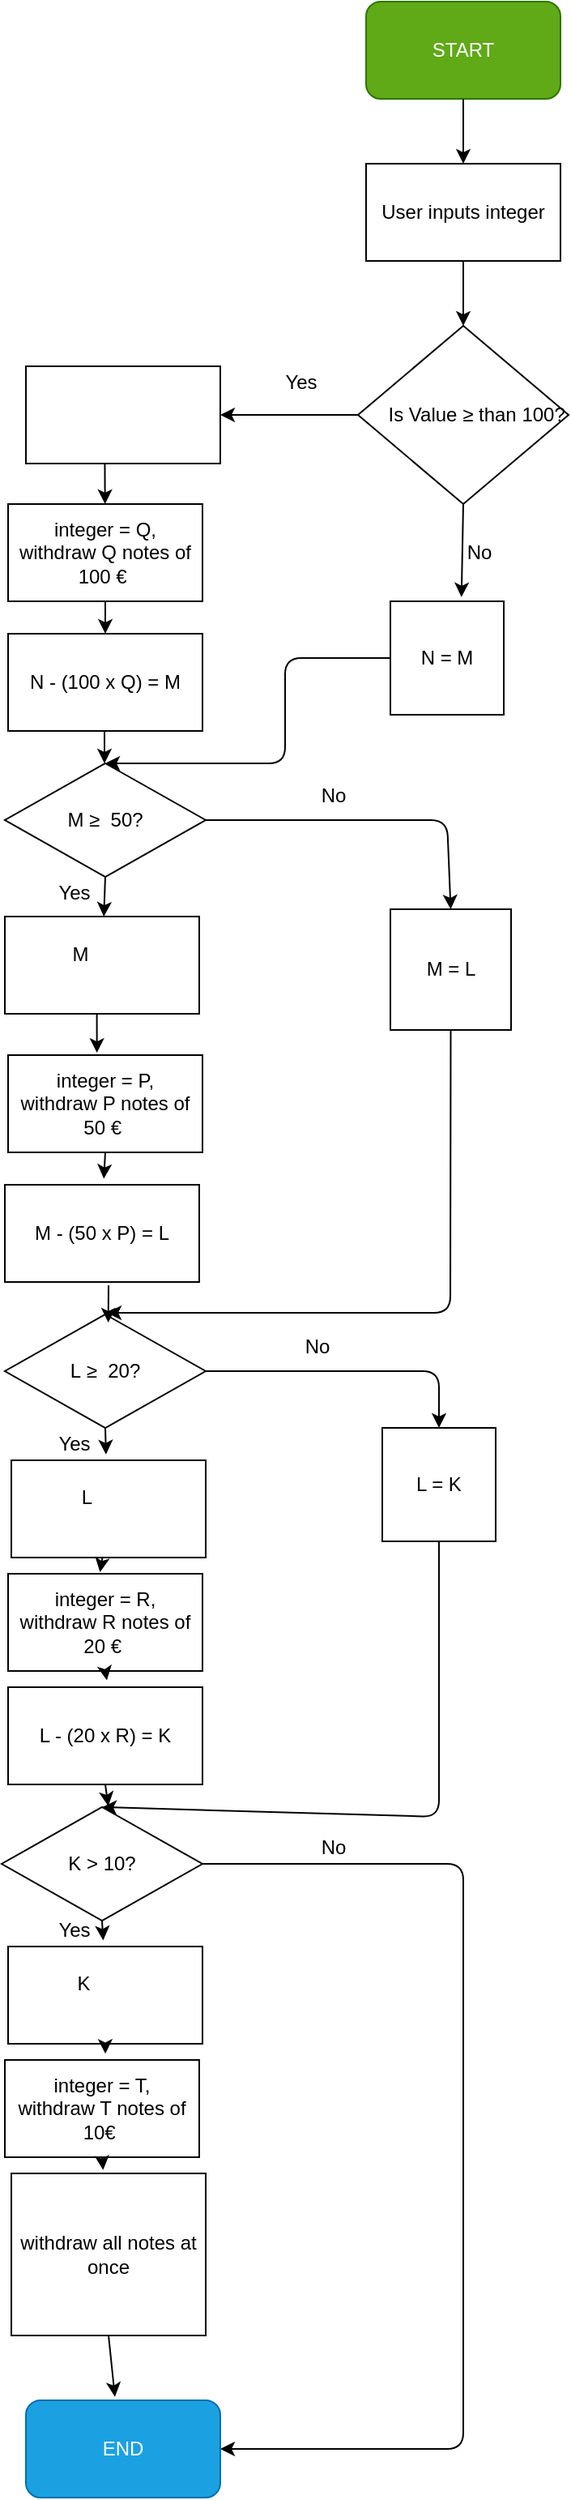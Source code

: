 <mxfile>
    <diagram id="UqjzjKch3L4LzaeZdQYj" name="Page-1">
        <mxGraphModel dx="2346" dy="1620" grid="1" gridSize="10" guides="1" tooltips="1" connect="1" arrows="1" fold="1" page="1" pageScale="2" pageWidth="827" pageHeight="1169" math="0" shadow="0">
            <root>
                <mxCell id="0"/>
                <mxCell id="1" parent="0"/>
                <mxCell id="2" value="START" style="rounded=1;whiteSpace=wrap;html=1;fillColor=#60a917;strokeColor=#2D7600;fontColor=#ffffff;" parent="1" vertex="1">
                    <mxGeometry x="1355" y="290" width="120" height="60" as="geometry"/>
                </mxCell>
                <mxCell id="3" value="" style="endArrow=classic;html=1;exitX=0.5;exitY=1;exitDx=0;exitDy=0;" parent="1" source="2" edge="1">
                    <mxGeometry width="50" height="50" relative="1" as="geometry">
                        <mxPoint x="1385" y="510" as="sourcePoint"/>
                        <mxPoint x="1415" y="390" as="targetPoint"/>
                    </mxGeometry>
                </mxCell>
                <mxCell id="4" value="User inputs integer" style="rounded=0;whiteSpace=wrap;html=1;" parent="1" vertex="1">
                    <mxGeometry x="1355" y="390" width="120" height="60" as="geometry"/>
                </mxCell>
                <mxCell id="6" value="" style="endArrow=classic;html=1;exitX=0.5;exitY=1;exitDx=0;exitDy=0;" parent="1" source="4" edge="1">
                    <mxGeometry width="50" height="50" relative="1" as="geometry">
                        <mxPoint x="1385" y="510" as="sourcePoint"/>
                        <mxPoint x="1415" y="490" as="targetPoint"/>
                    </mxGeometry>
                </mxCell>
                <mxCell id="7" value="&lt;div&gt;&lt;span&gt;&amp;nbsp; &amp;nbsp; &amp;nbsp;Is Value&amp;nbsp;&lt;/span&gt;&lt;span&gt;≥&amp;nbsp;&lt;/span&gt;&lt;span&gt;than 100?&lt;/span&gt;&lt;/div&gt;" style="rhombus;whiteSpace=wrap;html=1;align=center;" parent="1" vertex="1">
                    <mxGeometry x="1350" y="490" width="130" height="110" as="geometry"/>
                </mxCell>
                <mxCell id="10" value="" style="endArrow=classic;html=1;exitX=0;exitY=0.5;exitDx=0;exitDy=0;" parent="1" source="7" target="11" edge="1">
                    <mxGeometry width="50" height="50" relative="1" as="geometry">
                        <mxPoint x="1465" y="650" as="sourcePoint"/>
                        <mxPoint x="1295" y="545" as="targetPoint"/>
                    </mxGeometry>
                </mxCell>
                <mxCell id="11" value="&lt;font color=&quot;#ffffff&quot;&gt;N&amp;nbsp;&lt;span style=&quot;margin: 0px ; padding: 0px ; border: 0px ; outline: 0px ; vertical-align: baseline ; background: transparent ; font-family: &amp;#34;wfont_093ca4_2037fd65942642b0baf9d5422fcdb363&amp;#34; , &amp;#34;wf_2037fd65942642b0baf9d5422&amp;#34; , &amp;#34;orig_nunito_sans_regular&amp;#34; ; font-size: 18px&quot;&gt;÷ &lt;/span&gt;&lt;span style=&quot;margin: 0px ; padding: 0px ; border: 0px ; outline: 0px ; vertical-align: baseline ; background: transparent&quot;&gt;&lt;font style=&quot;font-size: 12px&quot;&gt;100&lt;/font&gt;&lt;/span&gt;&lt;/font&gt;" style="rounded=0;whiteSpace=wrap;html=1;" parent="1" vertex="1">
                    <mxGeometry x="1145" y="515" width="120" height="60" as="geometry"/>
                </mxCell>
                <mxCell id="12" value="" style="endArrow=classic;html=1;exitX=0.406;exitY=0.994;exitDx=0;exitDy=0;exitPerimeter=0;" parent="1" source="11" target="13" edge="1">
                    <mxGeometry width="50" height="50" relative="1" as="geometry">
                        <mxPoint x="1325" y="740" as="sourcePoint"/>
                        <mxPoint x="1194" y="630" as="targetPoint"/>
                    </mxGeometry>
                </mxCell>
                <mxCell id="13" value="integer = Q,&lt;br&gt;withdraw Q notes of 100 €&amp;nbsp;" style="rounded=0;whiteSpace=wrap;html=1;" parent="1" vertex="1">
                    <mxGeometry x="1134" y="600" width="120" height="60" as="geometry"/>
                </mxCell>
                <mxCell id="14" value="" style="endArrow=classic;html=1;exitX=0.5;exitY=1;exitDx=0;exitDy=0;" parent="1" source="13" edge="1">
                    <mxGeometry width="50" height="50" relative="1" as="geometry">
                        <mxPoint x="1325" y="740" as="sourcePoint"/>
                        <mxPoint x="1194" y="680" as="targetPoint"/>
                    </mxGeometry>
                </mxCell>
                <mxCell id="16" value="" style="endArrow=classic;html=1;exitX=0.5;exitY=1;exitDx=0;exitDy=0;" parent="1" edge="1">
                    <mxGeometry width="50" height="50" relative="1" as="geometry">
                        <mxPoint x="1193.5" y="740" as="sourcePoint"/>
                        <mxPoint x="1193.5" y="760" as="targetPoint"/>
                    </mxGeometry>
                </mxCell>
                <mxCell id="19" value="M&amp;nbsp;≥&amp;nbsp; 50?" style="rhombus;whiteSpace=wrap;html=1;" parent="1" vertex="1">
                    <mxGeometry x="1132" y="760" width="124" height="70" as="geometry"/>
                </mxCell>
                <mxCell id="21" value="N - (100 x Q) = M" style="rounded=0;whiteSpace=wrap;html=1;" parent="1" vertex="1">
                    <mxGeometry x="1134" y="680" width="120" height="60" as="geometry"/>
                </mxCell>
                <mxCell id="22" value="" style="endArrow=classic;html=1;exitX=0.5;exitY=1;exitDx=0;exitDy=0;" parent="1" source="19" target="23" edge="1">
                    <mxGeometry width="50" height="50" relative="1" as="geometry">
                        <mxPoint x="1315" y="830" as="sourcePoint"/>
                        <mxPoint x="1194" y="850" as="targetPoint"/>
                    </mxGeometry>
                </mxCell>
                <mxCell id="219" style="edgeStyle=orthogonalEdgeStyle;rounded=0;orthogonalLoop=1;jettySize=auto;html=1;exitX=0.5;exitY=1;exitDx=0;exitDy=0;entryX=0.457;entryY=-0.024;entryDx=0;entryDy=0;entryPerimeter=0;" parent="1" source="23" target="24" edge="1">
                    <mxGeometry relative="1" as="geometry"/>
                </mxCell>
                <mxCell id="23" value="&lt;font style=&quot;font-size: 12px&quot;&gt;M&amp;nbsp;&lt;span style=&quot;color: rgb(255 , 255 , 255)&quot;&gt;÷ 50&lt;/span&gt;&lt;/font&gt;&lt;br&gt;&amp;nbsp;" style="rounded=0;whiteSpace=wrap;html=1;" parent="1" vertex="1">
                    <mxGeometry x="1132" y="854.5" width="120" height="60" as="geometry"/>
                </mxCell>
                <mxCell id="24" value="integer = P,&lt;br&gt;withdraw P notes of 50 €&amp;nbsp;" style="rounded=0;whiteSpace=wrap;html=1;" parent="1" vertex="1">
                    <mxGeometry x="1134" y="940" width="120" height="60" as="geometry"/>
                </mxCell>
                <mxCell id="25" value="M - (50 x P) = L" style="rounded=0;whiteSpace=wrap;html=1;" parent="1" vertex="1">
                    <mxGeometry x="1132" y="1020" width="120" height="60" as="geometry"/>
                </mxCell>
                <mxCell id="26" value="L&amp;nbsp;≥&amp;nbsp; 20?" style="rhombus;whiteSpace=wrap;html=1;" parent="1" vertex="1">
                    <mxGeometry x="1132" y="1100" width="124" height="70" as="geometry"/>
                </mxCell>
                <mxCell id="27" value="&lt;font style=&quot;font-size: 12px&quot;&gt;L&amp;nbsp;&lt;span style=&quot;color: rgb(255 , 255 , 255)&quot;&gt;÷ 20&lt;/span&gt;&lt;br&gt;&amp;nbsp;&lt;/font&gt;" style="rounded=0;whiteSpace=wrap;html=1;" parent="1" vertex="1">
                    <mxGeometry x="1136" y="1190" width="120" height="60" as="geometry"/>
                </mxCell>
                <mxCell id="28" value="integer = R,&lt;br&gt;withdraw R notes of 20 €&amp;nbsp;" style="rounded=0;whiteSpace=wrap;html=1;" parent="1" vertex="1">
                    <mxGeometry x="1134" y="1260" width="120" height="60" as="geometry"/>
                </mxCell>
                <mxCell id="31" value="L - (20 x R) = K" style="rounded=0;whiteSpace=wrap;html=1;" parent="1" vertex="1">
                    <mxGeometry x="1134" y="1330" width="120" height="60" as="geometry"/>
                </mxCell>
                <mxCell id="193" value="K &amp;gt; 10?" style="rhombus;whiteSpace=wrap;html=1;" parent="1" vertex="1">
                    <mxGeometry x="1130" y="1404" width="124" height="70" as="geometry"/>
                </mxCell>
                <mxCell id="194" value="&lt;font style=&quot;font-size: 12px&quot;&gt;K&amp;nbsp;&lt;span style=&quot;color: rgb(255 , 255 , 255)&quot;&gt;÷ 10&lt;/span&gt;&lt;br&gt;&amp;nbsp;&lt;/font&gt;" style="rounded=0;whiteSpace=wrap;html=1;" parent="1" vertex="1">
                    <mxGeometry x="1134" y="1490" width="120" height="60" as="geometry"/>
                </mxCell>
                <mxCell id="195" value="integer = T,&lt;br&gt;withdraw T notes of 10€&amp;nbsp;" style="rounded=0;whiteSpace=wrap;html=1;" parent="1" vertex="1">
                    <mxGeometry x="1132" y="1560" width="120" height="60" as="geometry"/>
                </mxCell>
                <mxCell id="199" value="N = M" style="whiteSpace=wrap;html=1;aspect=fixed;" parent="1" vertex="1">
                    <mxGeometry x="1370" y="660" width="70" height="70" as="geometry"/>
                </mxCell>
                <mxCell id="200" value="" style="endArrow=classic;html=1;exitX=0.5;exitY=1;exitDx=0;exitDy=0;entryX=0.627;entryY=-0.037;entryDx=0;entryDy=0;entryPerimeter=0;" parent="1" source="7" target="199" edge="1">
                    <mxGeometry width="50" height="50" relative="1" as="geometry">
                        <mxPoint x="1515" y="740" as="sourcePoint"/>
                        <mxPoint x="1418" y="660" as="targetPoint"/>
                    </mxGeometry>
                </mxCell>
                <mxCell id="203" value="" style="endArrow=classic;html=1;exitX=1;exitY=0.5;exitDx=0;exitDy=0;entryX=0.5;entryY=0;entryDx=0;entryDy=0;" parent="1" source="19" target="204" edge="1">
                    <mxGeometry width="50" height="50" relative="1" as="geometry">
                        <mxPoint x="1515" y="900" as="sourcePoint"/>
                        <mxPoint x="1425" y="795" as="targetPoint"/>
                        <Array as="points">
                            <mxPoint x="1405" y="795"/>
                        </Array>
                    </mxGeometry>
                </mxCell>
                <mxCell id="204" value="M = L" style="whiteSpace=wrap;html=1;aspect=fixed;" parent="1" vertex="1">
                    <mxGeometry x="1370" y="850" width="74.5" height="74.5" as="geometry"/>
                </mxCell>
                <mxCell id="205" value="" style="endArrow=classic;html=1;exitX=0.5;exitY=1;exitDx=0;exitDy=0;" parent="1" source="204" edge="1">
                    <mxGeometry width="50" height="50" relative="1" as="geometry">
                        <mxPoint x="1515" y="1050" as="sourcePoint"/>
                        <mxPoint x="1195" y="1099" as="targetPoint"/>
                        <Array as="points">
                            <mxPoint x="1407" y="1099"/>
                        </Array>
                    </mxGeometry>
                </mxCell>
                <mxCell id="207" value="" style="endArrow=classic;html=1;exitX=1;exitY=0.5;exitDx=0;exitDy=0;entryX=0.5;entryY=0;entryDx=0;entryDy=0;" parent="1" source="26" target="208" edge="1">
                    <mxGeometry width="50" height="50" relative="1" as="geometry">
                        <mxPoint x="1515" y="1210" as="sourcePoint"/>
                        <mxPoint x="1315" y="1170" as="targetPoint"/>
                        <Array as="points">
                            <mxPoint x="1400" y="1135"/>
                        </Array>
                    </mxGeometry>
                </mxCell>
                <mxCell id="208" value="L = K" style="whiteSpace=wrap;html=1;aspect=fixed;" parent="1" vertex="1">
                    <mxGeometry x="1365" y="1170" width="70" height="70" as="geometry"/>
                </mxCell>
                <mxCell id="209" value="" style="endArrow=classic;html=1;exitX=0.5;exitY=1;exitDx=0;exitDy=0;entryX=0.5;entryY=0;entryDx=0;entryDy=0;" parent="1" source="208" target="193" edge="1">
                    <mxGeometry width="50" height="50" relative="1" as="geometry">
                        <mxPoint x="1515" y="1210" as="sourcePoint"/>
                        <mxPoint x="1325" y="1420" as="targetPoint"/>
                        <Array as="points">
                            <mxPoint x="1400" y="1410"/>
                        </Array>
                    </mxGeometry>
                </mxCell>
                <mxCell id="212" value="" style="endArrow=classic;html=1;entryX=1;entryY=0.5;entryDx=0;entryDy=0;exitX=1;exitY=0.5;exitDx=0;exitDy=0;" parent="1" source="193" target="213" edge="1">
                    <mxGeometry width="50" height="50" relative="1" as="geometry">
                        <mxPoint x="1415" y="1450" as="sourcePoint"/>
                        <mxPoint x="1256" y="1740" as="targetPoint"/>
                        <Array as="points">
                            <mxPoint x="1415" y="1439"/>
                            <mxPoint x="1415" y="1800"/>
                        </Array>
                    </mxGeometry>
                </mxCell>
                <mxCell id="213" value="END" style="rounded=1;whiteSpace=wrap;html=1;fillColor=#1ba1e2;strokeColor=#006EAF;fontColor=#ffffff;" parent="1" vertex="1">
                    <mxGeometry x="1145" y="1770" width="120" height="60" as="geometry"/>
                </mxCell>
                <mxCell id="214" value="withdraw all notes at once" style="rounded=0;whiteSpace=wrap;html=1;" parent="1" vertex="1">
                    <mxGeometry x="1136" y="1630" width="120" height="100" as="geometry"/>
                </mxCell>
                <mxCell id="217" value="" style="endArrow=classic;html=1;exitX=0;exitY=0.5;exitDx=0;exitDy=0;entryX=0.5;entryY=0;entryDx=0;entryDy=0;" parent="1" source="199" target="19" edge="1">
                    <mxGeometry width="50" height="50" relative="1" as="geometry">
                        <mxPoint x="1485" y="680" as="sourcePoint"/>
                        <mxPoint x="1305" y="770" as="targetPoint"/>
                        <Array as="points">
                            <mxPoint x="1305" y="695"/>
                            <mxPoint x="1305" y="760"/>
                        </Array>
                    </mxGeometry>
                </mxCell>
                <mxCell id="220" value="" style="endArrow=classic;html=1;exitX=0.5;exitY=1;exitDx=0;exitDy=0;entryX=0.509;entryY=-0.062;entryDx=0;entryDy=0;entryPerimeter=0;" parent="1" source="24" target="25" edge="1">
                    <mxGeometry width="50" height="50" relative="1" as="geometry">
                        <mxPoint x="1275" y="1000" as="sourcePoint"/>
                        <mxPoint x="1325" y="950" as="targetPoint"/>
                    </mxGeometry>
                </mxCell>
                <mxCell id="222" value="" style="endArrow=classic;html=1;entryX=0.515;entryY=0.071;entryDx=0;entryDy=0;entryPerimeter=0;" parent="1" target="26" edge="1">
                    <mxGeometry width="50" height="50" relative="1" as="geometry">
                        <mxPoint x="1196" y="1082" as="sourcePoint"/>
                        <mxPoint x="1325" y="1060" as="targetPoint"/>
                    </mxGeometry>
                </mxCell>
                <mxCell id="223" value="" style="endArrow=classic;html=1;exitX=0.5;exitY=1;exitDx=0;exitDy=0;entryX=0.487;entryY=-0.061;entryDx=0;entryDy=0;entryPerimeter=0;" parent="1" source="26" target="27" edge="1">
                    <mxGeometry width="50" height="50" relative="1" as="geometry">
                        <mxPoint x="1275" y="1260" as="sourcePoint"/>
                        <mxPoint x="1325" y="1210" as="targetPoint"/>
                    </mxGeometry>
                </mxCell>
                <mxCell id="224" value="" style="endArrow=classic;html=1;exitX=0.468;exitY=1.005;exitDx=0;exitDy=0;exitPerimeter=0;entryX=0.473;entryY=-0.016;entryDx=0;entryDy=0;entryPerimeter=0;" parent="1" source="27" target="28" edge="1">
                    <mxGeometry width="50" height="50" relative="1" as="geometry">
                        <mxPoint x="1275" y="1310" as="sourcePoint"/>
                        <mxPoint x="1325" y="1260" as="targetPoint"/>
                    </mxGeometry>
                </mxCell>
                <mxCell id="225" value="" style="endArrow=classic;html=1;exitX=0.5;exitY=1;exitDx=0;exitDy=0;entryX=0.508;entryY=-0.071;entryDx=0;entryDy=0;entryPerimeter=0;" parent="1" source="28" target="31" edge="1">
                    <mxGeometry width="50" height="50" relative="1" as="geometry">
                        <mxPoint x="1275" y="1310" as="sourcePoint"/>
                        <mxPoint x="1325" y="1260" as="targetPoint"/>
                    </mxGeometry>
                </mxCell>
                <mxCell id="226" value="" style="endArrow=classic;html=1;exitX=0.5;exitY=1;exitDx=0;exitDy=0;entryX=0.531;entryY=-0.008;entryDx=0;entryDy=0;entryPerimeter=0;" parent="1" source="31" target="193" edge="1">
                    <mxGeometry width="50" height="50" relative="1" as="geometry">
                        <mxPoint x="1275" y="1510" as="sourcePoint"/>
                        <mxPoint x="1325" y="1460" as="targetPoint"/>
                    </mxGeometry>
                </mxCell>
                <mxCell id="227" value="" style="endArrow=classic;html=1;exitX=0.5;exitY=1;exitDx=0;exitDy=0;entryX=0.489;entryY=-0.063;entryDx=0;entryDy=0;entryPerimeter=0;" parent="1" source="193" target="194" edge="1">
                    <mxGeometry width="50" height="50" relative="1" as="geometry">
                        <mxPoint x="1275" y="1510" as="sourcePoint"/>
                        <mxPoint x="1325" y="1460" as="targetPoint"/>
                    </mxGeometry>
                </mxCell>
                <mxCell id="231" value="" style="endArrow=classic;html=1;exitX=0.5;exitY=1;exitDx=0;exitDy=0;entryX=0.472;entryY=-0.035;entryDx=0;entryDy=0;entryPerimeter=0;" parent="1" source="195" edge="1">
                    <mxGeometry width="50" height="50" relative="1" as="geometry">
                        <mxPoint x="1275" y="1640" as="sourcePoint"/>
                        <mxPoint x="1192.64" y="1627.9" as="targetPoint"/>
                    </mxGeometry>
                </mxCell>
                <mxCell id="232" value="" style="endArrow=classic;html=1;exitX=0.5;exitY=1;exitDx=0;exitDy=0;entryX=0.517;entryY=-0.064;entryDx=0;entryDy=0;entryPerimeter=0;" parent="1" source="194" target="195" edge="1">
                    <mxGeometry width="50" height="50" relative="1" as="geometry">
                        <mxPoint x="1275" y="1640" as="sourcePoint"/>
                        <mxPoint x="1325" y="1590" as="targetPoint"/>
                    </mxGeometry>
                </mxCell>
                <mxCell id="233" value="" style="endArrow=classic;html=1;exitX=0.5;exitY=1;exitDx=0;exitDy=0;entryX=0.458;entryY=-0.036;entryDx=0;entryDy=0;entryPerimeter=0;" parent="1" source="214" target="213" edge="1">
                    <mxGeometry width="50" height="50" relative="1" as="geometry">
                        <mxPoint x="1315" y="1870" as="sourcePoint"/>
                        <mxPoint x="1365" y="1820" as="targetPoint"/>
                    </mxGeometry>
                </mxCell>
                <mxCell id="235" value="No" style="text;html=1;strokeColor=none;fillColor=none;align=center;verticalAlign=middle;whiteSpace=wrap;rounded=0;" parent="1" vertex="1">
                    <mxGeometry x="1405" y="620" width="40" height="20" as="geometry"/>
                </mxCell>
                <mxCell id="236" value="Yes" style="text;html=1;strokeColor=none;fillColor=none;align=center;verticalAlign=middle;whiteSpace=wrap;rounded=0;" parent="1" vertex="1">
                    <mxGeometry x="1295" y="515" width="40" height="20" as="geometry"/>
                </mxCell>
                <mxCell id="238" value="Yes" style="text;html=1;strokeColor=none;fillColor=none;align=center;verticalAlign=middle;whiteSpace=wrap;rounded=0;" parent="1" vertex="1">
                    <mxGeometry x="1155" y="830" width="40" height="20" as="geometry"/>
                </mxCell>
                <mxCell id="239" value="No" style="text;html=1;strokeColor=none;fillColor=none;align=center;verticalAlign=middle;whiteSpace=wrap;rounded=0;" parent="1" vertex="1">
                    <mxGeometry x="1315" y="770" width="40" height="20" as="geometry"/>
                </mxCell>
                <mxCell id="243" value="Yes" style="text;html=1;strokeColor=none;fillColor=none;align=center;verticalAlign=middle;whiteSpace=wrap;rounded=0;" parent="1" vertex="1">
                    <mxGeometry x="1155" y="1170" width="40" height="20" as="geometry"/>
                </mxCell>
                <mxCell id="244" value="No" style="text;html=1;strokeColor=none;fillColor=none;align=center;verticalAlign=middle;whiteSpace=wrap;rounded=0;" parent="1" vertex="1">
                    <mxGeometry x="1305" y="1110" width="40" height="20" as="geometry"/>
                </mxCell>
                <mxCell id="245" value="Yes" style="text;html=1;strokeColor=none;fillColor=none;align=center;verticalAlign=middle;whiteSpace=wrap;rounded=0;" parent="1" vertex="1">
                    <mxGeometry x="1155" y="1470" width="40" height="20" as="geometry"/>
                </mxCell>
                <mxCell id="246" value="No" style="text;html=1;strokeColor=none;fillColor=none;align=center;verticalAlign=middle;whiteSpace=wrap;rounded=0;" parent="1" vertex="1">
                    <mxGeometry x="1315" y="1419" width="40" height="20" as="geometry"/>
                </mxCell>
            </root>
        </mxGraphModel>
    </diagram>
</mxfile>